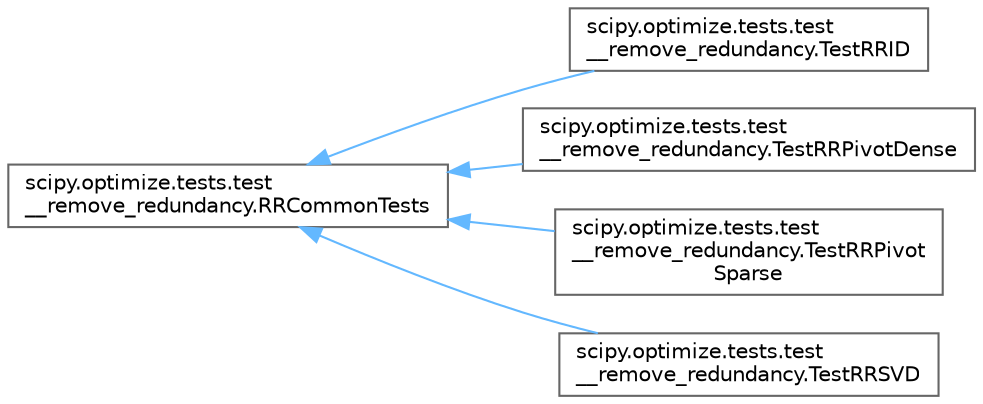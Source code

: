 digraph "Graphical Class Hierarchy"
{
 // LATEX_PDF_SIZE
  bgcolor="transparent";
  edge [fontname=Helvetica,fontsize=10,labelfontname=Helvetica,labelfontsize=10];
  node [fontname=Helvetica,fontsize=10,shape=box,height=0.2,width=0.4];
  rankdir="LR";
  Node0 [id="Node000000",label="scipy.optimize.tests.test\l__remove_redundancy.RRCommonTests",height=0.2,width=0.4,color="grey40", fillcolor="white", style="filled",URL="$de/dc0/classscipy_1_1optimize_1_1tests_1_1test____remove__redundancy_1_1RRCommonTests.html",tooltip=" "];
  Node0 -> Node1 [id="edge5226_Node000000_Node000001",dir="back",color="steelblue1",style="solid",tooltip=" "];
  Node1 [id="Node000001",label="scipy.optimize.tests.test\l__remove_redundancy.TestRRID",height=0.2,width=0.4,color="grey40", fillcolor="white", style="filled",URL="$d9/d5e/classscipy_1_1optimize_1_1tests_1_1test____remove__redundancy_1_1TestRRID.html",tooltip=" "];
  Node0 -> Node2 [id="edge5227_Node000000_Node000002",dir="back",color="steelblue1",style="solid",tooltip=" "];
  Node2 [id="Node000002",label="scipy.optimize.tests.test\l__remove_redundancy.TestRRPivotDense",height=0.2,width=0.4,color="grey40", fillcolor="white", style="filled",URL="$da/d1a/classscipy_1_1optimize_1_1tests_1_1test____remove__redundancy_1_1TestRRPivotDense.html",tooltip=" "];
  Node0 -> Node3 [id="edge5228_Node000000_Node000003",dir="back",color="steelblue1",style="solid",tooltip=" "];
  Node3 [id="Node000003",label="scipy.optimize.tests.test\l__remove_redundancy.TestRRPivot\lSparse",height=0.2,width=0.4,color="grey40", fillcolor="white", style="filled",URL="$d3/d31/classscipy_1_1optimize_1_1tests_1_1test____remove__redundancy_1_1TestRRPivotSparse.html",tooltip=" "];
  Node0 -> Node4 [id="edge5229_Node000000_Node000004",dir="back",color="steelblue1",style="solid",tooltip=" "];
  Node4 [id="Node000004",label="scipy.optimize.tests.test\l__remove_redundancy.TestRRSVD",height=0.2,width=0.4,color="grey40", fillcolor="white", style="filled",URL="$d5/dfd/classscipy_1_1optimize_1_1tests_1_1test____remove__redundancy_1_1TestRRSVD.html",tooltip=" "];
}
